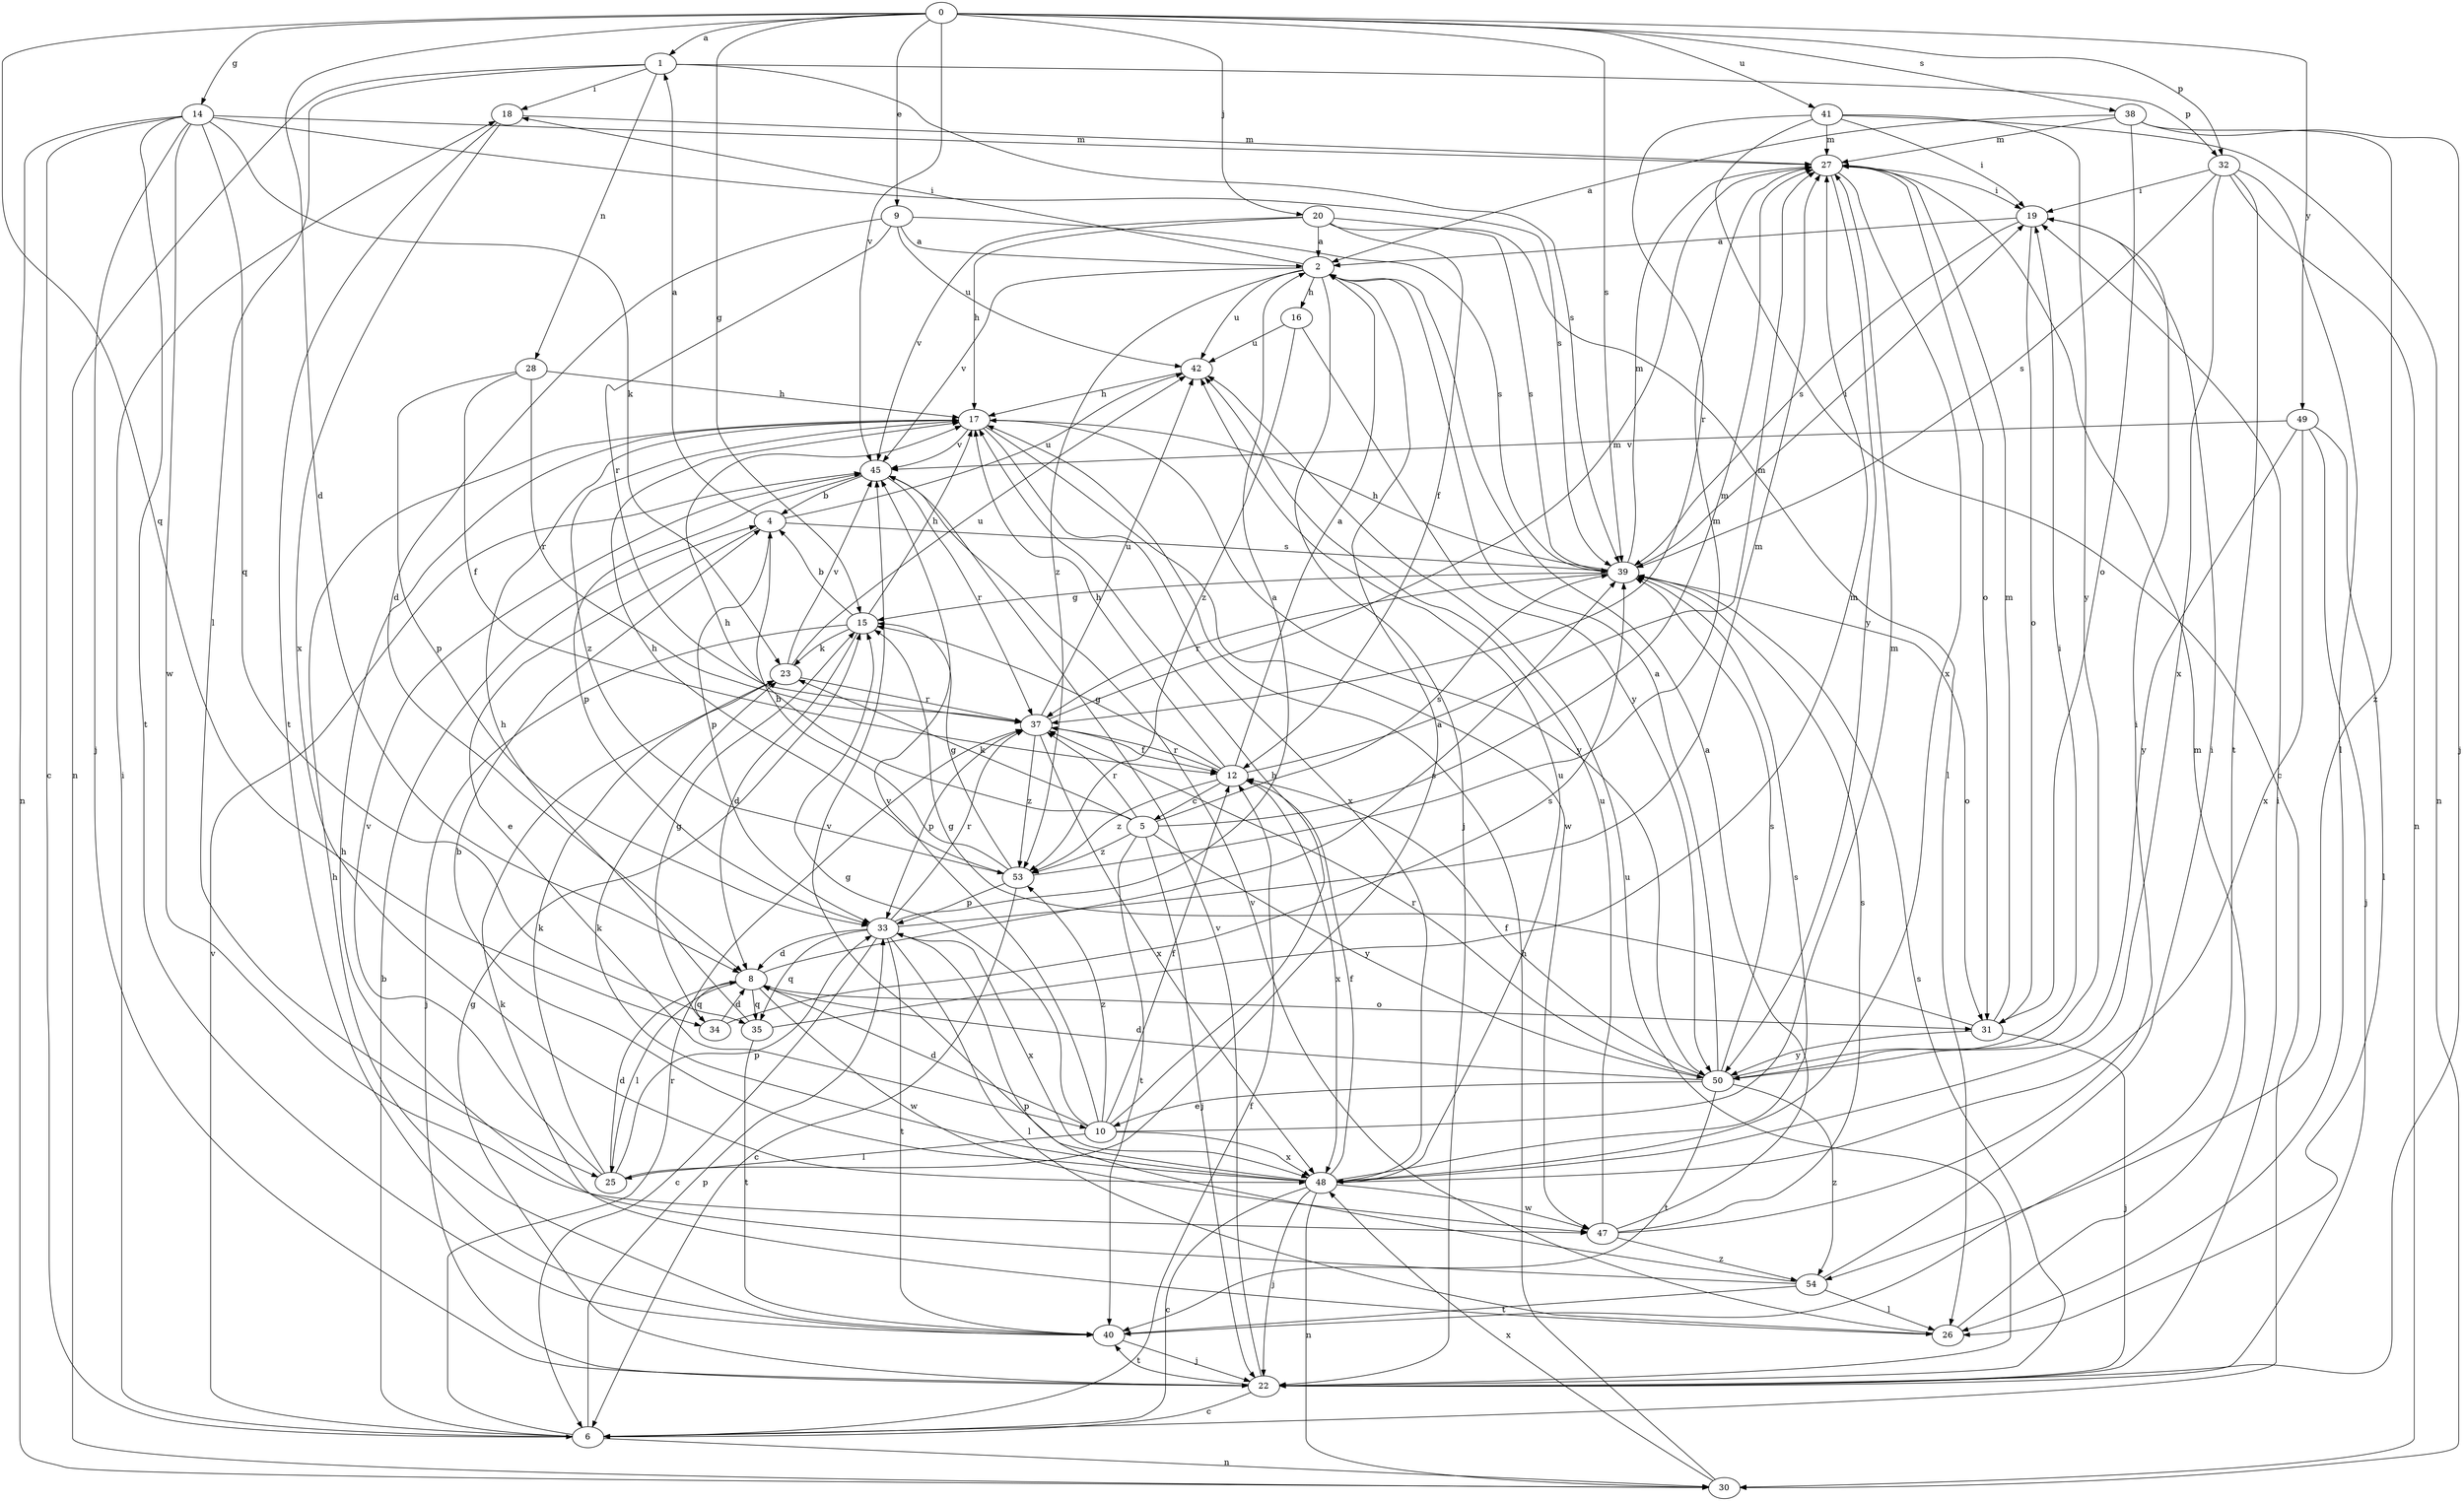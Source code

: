 strict digraph  {
0;
1;
2;
4;
5;
6;
8;
9;
10;
12;
14;
15;
16;
17;
18;
19;
20;
22;
23;
25;
26;
27;
28;
30;
31;
32;
33;
34;
35;
37;
38;
39;
40;
41;
42;
45;
47;
48;
49;
50;
53;
54;
0 -> 1  [label=a];
0 -> 8  [label=d];
0 -> 9  [label=e];
0 -> 14  [label=g];
0 -> 15  [label=g];
0 -> 20  [label=j];
0 -> 32  [label=p];
0 -> 34  [label=q];
0 -> 38  [label=s];
0 -> 39  [label=s];
0 -> 41  [label=u];
0 -> 45  [label=v];
0 -> 49  [label=y];
1 -> 18  [label=i];
1 -> 25  [label=l];
1 -> 28  [label=n];
1 -> 30  [label=n];
1 -> 32  [label=p];
1 -> 39  [label=s];
2 -> 16  [label=h];
2 -> 18  [label=i];
2 -> 22  [label=j];
2 -> 42  [label=u];
2 -> 45  [label=v];
2 -> 53  [label=z];
4 -> 1  [label=a];
4 -> 10  [label=e];
4 -> 33  [label=p];
4 -> 39  [label=s];
4 -> 42  [label=u];
5 -> 17  [label=h];
5 -> 22  [label=j];
5 -> 23  [label=k];
5 -> 27  [label=m];
5 -> 37  [label=r];
5 -> 39  [label=s];
5 -> 40  [label=t];
5 -> 50  [label=y];
5 -> 53  [label=z];
6 -> 4  [label=b];
6 -> 12  [label=f];
6 -> 18  [label=i];
6 -> 30  [label=n];
6 -> 33  [label=p];
6 -> 37  [label=r];
6 -> 45  [label=v];
8 -> 25  [label=l];
8 -> 31  [label=o];
8 -> 34  [label=q];
8 -> 35  [label=q];
8 -> 39  [label=s];
8 -> 47  [label=w];
9 -> 2  [label=a];
9 -> 8  [label=d];
9 -> 37  [label=r];
9 -> 39  [label=s];
9 -> 42  [label=u];
10 -> 8  [label=d];
10 -> 12  [label=f];
10 -> 15  [label=g];
10 -> 17  [label=h];
10 -> 25  [label=l];
10 -> 27  [label=m];
10 -> 45  [label=v];
10 -> 48  [label=x];
10 -> 53  [label=z];
12 -> 2  [label=a];
12 -> 5  [label=c];
12 -> 15  [label=g];
12 -> 17  [label=h];
12 -> 27  [label=m];
12 -> 37  [label=r];
12 -> 48  [label=x];
12 -> 53  [label=z];
14 -> 6  [label=c];
14 -> 22  [label=j];
14 -> 23  [label=k];
14 -> 27  [label=m];
14 -> 30  [label=n];
14 -> 35  [label=q];
14 -> 39  [label=s];
14 -> 40  [label=t];
14 -> 47  [label=w];
15 -> 4  [label=b];
15 -> 8  [label=d];
15 -> 17  [label=h];
15 -> 22  [label=j];
15 -> 23  [label=k];
16 -> 42  [label=u];
16 -> 50  [label=y];
16 -> 53  [label=z];
17 -> 45  [label=v];
17 -> 47  [label=w];
17 -> 48  [label=x];
17 -> 50  [label=y];
17 -> 53  [label=z];
18 -> 27  [label=m];
18 -> 40  [label=t];
18 -> 48  [label=x];
19 -> 2  [label=a];
19 -> 31  [label=o];
19 -> 39  [label=s];
20 -> 2  [label=a];
20 -> 12  [label=f];
20 -> 17  [label=h];
20 -> 26  [label=l];
20 -> 39  [label=s];
20 -> 45  [label=v];
22 -> 6  [label=c];
22 -> 15  [label=g];
22 -> 19  [label=i];
22 -> 39  [label=s];
22 -> 40  [label=t];
22 -> 42  [label=u];
22 -> 45  [label=v];
23 -> 37  [label=r];
23 -> 42  [label=u];
23 -> 45  [label=v];
25 -> 2  [label=a];
25 -> 8  [label=d];
25 -> 23  [label=k];
25 -> 33  [label=p];
25 -> 45  [label=v];
26 -> 23  [label=k];
26 -> 27  [label=m];
26 -> 45  [label=v];
27 -> 19  [label=i];
27 -> 31  [label=o];
27 -> 48  [label=x];
27 -> 50  [label=y];
28 -> 12  [label=f];
28 -> 17  [label=h];
28 -> 33  [label=p];
28 -> 37  [label=r];
30 -> 17  [label=h];
30 -> 48  [label=x];
31 -> 15  [label=g];
31 -> 22  [label=j];
31 -> 27  [label=m];
31 -> 50  [label=y];
32 -> 19  [label=i];
32 -> 26  [label=l];
32 -> 30  [label=n];
32 -> 39  [label=s];
32 -> 40  [label=t];
32 -> 48  [label=x];
33 -> 2  [label=a];
33 -> 6  [label=c];
33 -> 8  [label=d];
33 -> 26  [label=l];
33 -> 27  [label=m];
33 -> 35  [label=q];
33 -> 37  [label=r];
33 -> 40  [label=t];
33 -> 48  [label=x];
34 -> 8  [label=d];
34 -> 15  [label=g];
34 -> 39  [label=s];
35 -> 17  [label=h];
35 -> 27  [label=m];
35 -> 40  [label=t];
37 -> 12  [label=f];
37 -> 27  [label=m];
37 -> 33  [label=p];
37 -> 42  [label=u];
37 -> 48  [label=x];
37 -> 53  [label=z];
38 -> 2  [label=a];
38 -> 22  [label=j];
38 -> 27  [label=m];
38 -> 31  [label=o];
38 -> 54  [label=z];
39 -> 15  [label=g];
39 -> 17  [label=h];
39 -> 19  [label=i];
39 -> 27  [label=m];
39 -> 31  [label=o];
39 -> 37  [label=r];
40 -> 17  [label=h];
40 -> 22  [label=j];
41 -> 6  [label=c];
41 -> 19  [label=i];
41 -> 27  [label=m];
41 -> 30  [label=n];
41 -> 37  [label=r];
41 -> 50  [label=y];
42 -> 17  [label=h];
45 -> 4  [label=b];
45 -> 33  [label=p];
45 -> 37  [label=r];
47 -> 2  [label=a];
47 -> 19  [label=i];
47 -> 39  [label=s];
47 -> 42  [label=u];
47 -> 54  [label=z];
48 -> 4  [label=b];
48 -> 6  [label=c];
48 -> 12  [label=f];
48 -> 22  [label=j];
48 -> 23  [label=k];
48 -> 30  [label=n];
48 -> 39  [label=s];
48 -> 42  [label=u];
48 -> 45  [label=v];
48 -> 47  [label=w];
49 -> 22  [label=j];
49 -> 26  [label=l];
49 -> 45  [label=v];
49 -> 48  [label=x];
49 -> 50  [label=y];
50 -> 2  [label=a];
50 -> 8  [label=d];
50 -> 10  [label=e];
50 -> 12  [label=f];
50 -> 19  [label=i];
50 -> 37  [label=r];
50 -> 39  [label=s];
50 -> 40  [label=t];
50 -> 54  [label=z];
53 -> 4  [label=b];
53 -> 6  [label=c];
53 -> 15  [label=g];
53 -> 17  [label=h];
53 -> 27  [label=m];
53 -> 33  [label=p];
54 -> 17  [label=h];
54 -> 19  [label=i];
54 -> 26  [label=l];
54 -> 33  [label=p];
54 -> 40  [label=t];
}
